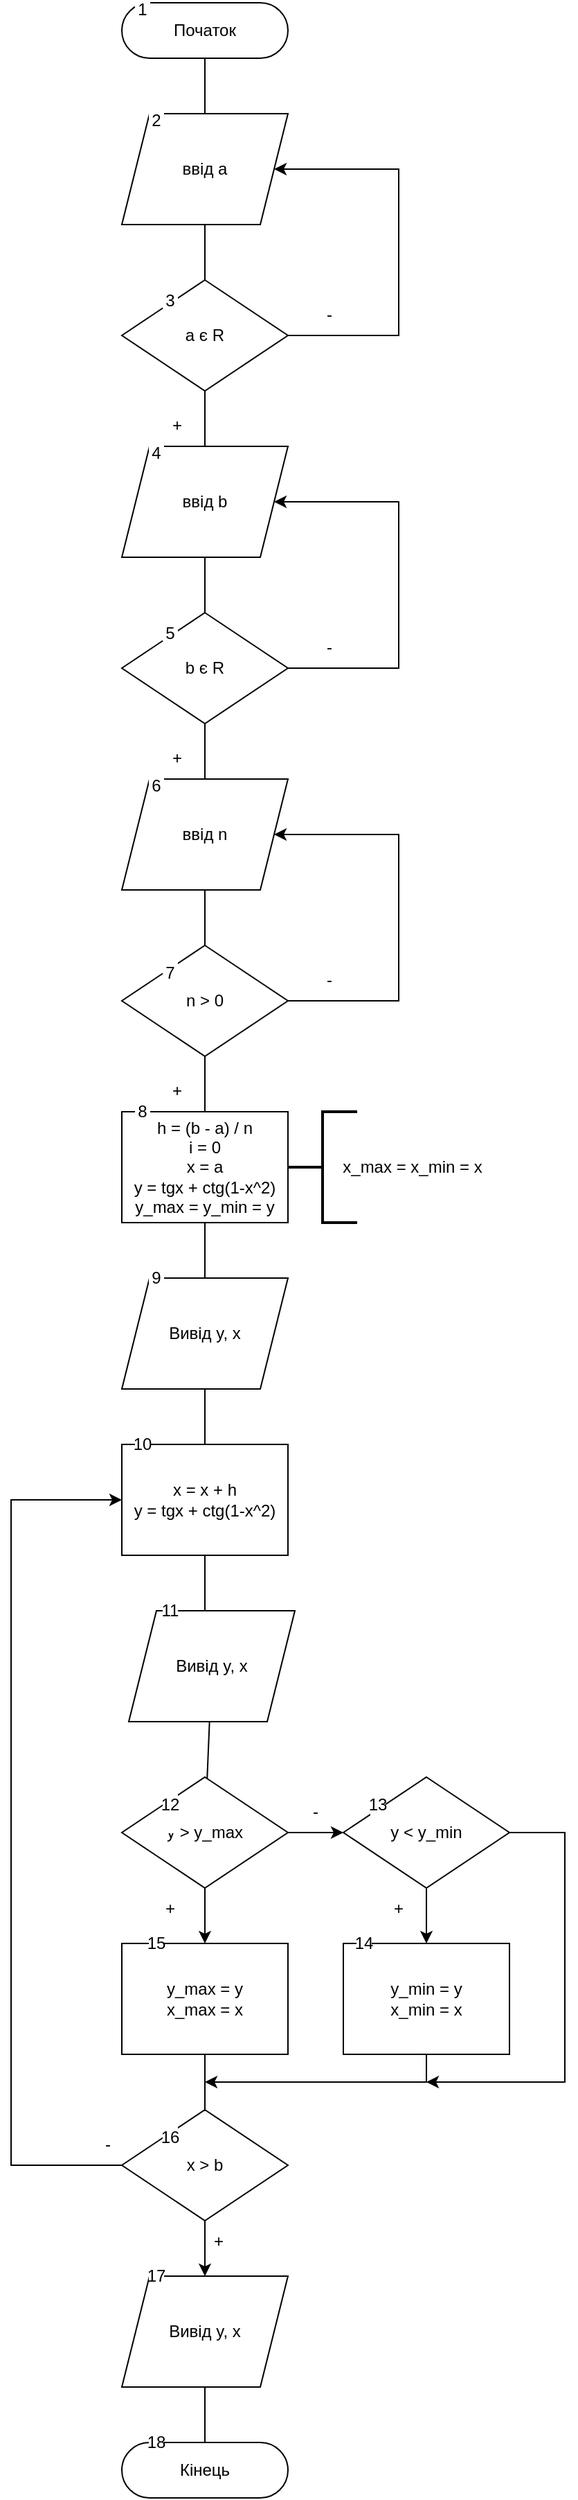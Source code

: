 <mxfile version="20.4.0" type="device"><diagram id="GCoSlFotUA6Nspxgq5no" name="Сторінка-1"><mxGraphModel dx="1138" dy="1802" grid="1" gridSize="10" guides="1" tooltips="1" connect="1" arrows="1" fold="1" page="1" pageScale="1" pageWidth="827" pageHeight="1169" math="0" shadow="0"><root><mxCell id="0"/><mxCell id="1" parent="0"/><mxCell id="e6ymq5OhCVcqAGx59tbJ-1" value="Початок" style="rounded=1;whiteSpace=wrap;html=1;arcSize=50;" parent="1" vertex="1"><mxGeometry x="320" y="-1160" width="120" height="40" as="geometry"/></mxCell><mxCell id="e6ymq5OhCVcqAGx59tbJ-2" value="&lt;div&gt;Кінець&lt;/div&gt;" style="rounded=1;whiteSpace=wrap;html=1;arcSize=50;" parent="1" vertex="1"><mxGeometry x="320" y="600" width="120" height="40" as="geometry"/></mxCell><mxCell id="e6ymq5OhCVcqAGx59tbJ-4" value="ввід а" style="shape=parallelogram;perimeter=parallelogramPerimeter;whiteSpace=wrap;html=1;fixedSize=1;rounded=0;gradientColor=none;" parent="1" vertex="1"><mxGeometry x="320" y="-1080" width="120" height="80" as="geometry"/></mxCell><mxCell id="e6ymq5OhCVcqAGx59tbJ-5" value="1" style="rounded=0;whiteSpace=wrap;html=1;gradientColor=none;strokeColor=#FFFFFF;" parent="1" vertex="1"><mxGeometry x="330" y="-1160" width="10" height="10" as="geometry"/></mxCell><mxCell id="e6ymq5OhCVcqAGx59tbJ-6" value="1" style="rounded=0;whiteSpace=wrap;html=1;gradientColor=none;strokeColor=#FFFFFF;" parent="1" vertex="1"><mxGeometry x="340" y="-840" width="10" height="10" as="geometry"/></mxCell><mxCell id="e6ymq5OhCVcqAGx59tbJ-21" value="" style="endArrow=none;html=1;rounded=0;entryX=0.5;entryY=1;entryDx=0;entryDy=0;exitX=0.5;exitY=0;exitDx=0;exitDy=0;" parent="1" source="e6ymq5OhCVcqAGx59tbJ-4" target="e6ymq5OhCVcqAGx59tbJ-1" edge="1"><mxGeometry width="50" height="50" relative="1" as="geometry"><mxPoint x="300" y="-1060" as="sourcePoint"/><mxPoint x="350" y="-1110" as="targetPoint"/></mxGeometry></mxCell><mxCell id="e6ymq5OhCVcqAGx59tbJ-22" value="а є R" style="rhombus;whiteSpace=wrap;html=1;rounded=0;gradientColor=none;" parent="1" vertex="1"><mxGeometry x="320" y="-960" width="120" height="80" as="geometry"/></mxCell><mxCell id="e6ymq5OhCVcqAGx59tbJ-24" value="&lt;div&gt;2&lt;/div&gt;" style="rounded=0;whiteSpace=wrap;html=1;gradientColor=none;strokeColor=#FFFFFF;" parent="1" vertex="1"><mxGeometry x="340" y="-1080" width="10" height="10" as="geometry"/></mxCell><mxCell id="e6ymq5OhCVcqAGx59tbJ-25" value="&lt;div&gt;3&lt;/div&gt;" style="rounded=0;whiteSpace=wrap;html=1;gradientColor=none;strokeColor=#FFFFFF;" parent="1" vertex="1"><mxGeometry x="350" y="-950" width="10" height="10" as="geometry"/></mxCell><mxCell id="e6ymq5OhCVcqAGx59tbJ-26" value="" style="endArrow=none;html=1;rounded=0;exitX=0.5;exitY=0;exitDx=0;exitDy=0;" parent="1" source="e6ymq5OhCVcqAGx59tbJ-22" target="e6ymq5OhCVcqAGx59tbJ-4" edge="1"><mxGeometry width="50" height="50" relative="1" as="geometry"><mxPoint x="350" y="-950" as="sourcePoint"/><mxPoint x="390" y="-990" as="targetPoint"/></mxGeometry></mxCell><mxCell id="e6ymq5OhCVcqAGx59tbJ-29" value="ввід b" style="shape=parallelogram;perimeter=parallelogramPerimeter;whiteSpace=wrap;html=1;fixedSize=1;rounded=0;gradientColor=none;" parent="1" vertex="1"><mxGeometry x="320" y="-840" width="120" height="80" as="geometry"/></mxCell><mxCell id="e6ymq5OhCVcqAGx59tbJ-30" value="" style="endArrow=none;html=1;rounded=0;" parent="1" source="e6ymq5OhCVcqAGx59tbJ-29" target="e6ymq5OhCVcqAGx59tbJ-22" edge="1"><mxGeometry width="50" height="50" relative="1" as="geometry"><mxPoint x="530" y="-830" as="sourcePoint"/><mxPoint x="580" y="-880" as="targetPoint"/></mxGeometry></mxCell><mxCell id="e6ymq5OhCVcqAGx59tbJ-31" value="b є R" style="rhombus;whiteSpace=wrap;html=1;rounded=0;gradientColor=none;" parent="1" vertex="1"><mxGeometry x="320" y="-720" width="120" height="80" as="geometry"/></mxCell><mxCell id="e6ymq5OhCVcqAGx59tbJ-32" value="" style="endArrow=none;html=1;rounded=0;" parent="1" source="e6ymq5OhCVcqAGx59tbJ-31" target="e6ymq5OhCVcqAGx59tbJ-29" edge="1"><mxGeometry width="50" height="50" relative="1" as="geometry"><mxPoint x="490" y="-710" as="sourcePoint"/><mxPoint x="540" y="-760" as="targetPoint"/></mxGeometry></mxCell><mxCell id="e6ymq5OhCVcqAGx59tbJ-34" value="ввід n" style="shape=parallelogram;perimeter=parallelogramPerimeter;whiteSpace=wrap;html=1;fixedSize=1;rounded=0;gradientColor=none;" parent="1" vertex="1"><mxGeometry x="320" y="-600" width="120" height="80" as="geometry"/></mxCell><mxCell id="e6ymq5OhCVcqAGx59tbJ-35" value="n &amp;gt; 0" style="rhombus;whiteSpace=wrap;html=1;rounded=0;gradientColor=none;" parent="1" vertex="1"><mxGeometry x="320" y="-480" width="120" height="80" as="geometry"/></mxCell><mxCell id="e6ymq5OhCVcqAGx59tbJ-36" value="" style="endArrow=none;html=1;rounded=0;" parent="1" source="e6ymq5OhCVcqAGx59tbJ-35" target="e6ymq5OhCVcqAGx59tbJ-34" edge="1"><mxGeometry width="50" height="50" relative="1" as="geometry"><mxPoint x="460" y="-480" as="sourcePoint"/><mxPoint x="510" y="-530" as="targetPoint"/></mxGeometry></mxCell><mxCell id="e6ymq5OhCVcqAGx59tbJ-37" value="" style="endArrow=none;html=1;rounded=0;" parent="1" source="e6ymq5OhCVcqAGx59tbJ-34" target="e6ymq5OhCVcqAGx59tbJ-31" edge="1"><mxGeometry width="50" height="50" relative="1" as="geometry"><mxPoint x="530" y="-600" as="sourcePoint"/><mxPoint x="580" y="-650" as="targetPoint"/></mxGeometry></mxCell><mxCell id="e6ymq5OhCVcqAGx59tbJ-40" value="&lt;div&gt;4&lt;/div&gt;" style="rounded=0;whiteSpace=wrap;html=1;gradientColor=none;strokeColor=#FFFFFF;" parent="1" vertex="1"><mxGeometry x="340" y="-840" width="10" height="10" as="geometry"/></mxCell><mxCell id="e6ymq5OhCVcqAGx59tbJ-42" value="5" style="rounded=0;whiteSpace=wrap;html=1;gradientColor=none;strokeColor=#FFFFFF;" parent="1" vertex="1"><mxGeometry x="350" y="-710" width="10" height="10" as="geometry"/></mxCell><mxCell id="e6ymq5OhCVcqAGx59tbJ-43" value="6" style="rounded=0;whiteSpace=wrap;html=1;gradientColor=none;strokeColor=#FFFFFF;" parent="1" vertex="1"><mxGeometry x="340" y="-600" width="10" height="10" as="geometry"/></mxCell><mxCell id="e6ymq5OhCVcqAGx59tbJ-44" value="7" style="rounded=0;whiteSpace=wrap;html=1;gradientColor=none;strokeColor=#FFFFFF;" parent="1" vertex="1"><mxGeometry x="350" y="-480" width="10" height="40" as="geometry"/></mxCell><mxCell id="e6ymq5OhCVcqAGx59tbJ-46" value="" style="endArrow=classic;html=1;rounded=0;exitX=1;exitY=0.5;exitDx=0;exitDy=0;" parent="1" source="e6ymq5OhCVcqAGx59tbJ-35" target="e6ymq5OhCVcqAGx59tbJ-34" edge="1"><mxGeometry width="50" height="50" relative="1" as="geometry"><mxPoint x="490" y="-420" as="sourcePoint"/><mxPoint x="540" y="-470" as="targetPoint"/><Array as="points"><mxPoint x="520" y="-440"/><mxPoint x="520" y="-560"/></Array></mxGeometry></mxCell><mxCell id="e6ymq5OhCVcqAGx59tbJ-47" value="" style="endArrow=classic;html=1;rounded=0;exitX=1;exitY=0.5;exitDx=0;exitDy=0;" parent="1" edge="1"><mxGeometry width="50" height="50" relative="1" as="geometry"><mxPoint x="440" y="-680" as="sourcePoint"/><mxPoint x="430" y="-800" as="targetPoint"/><Array as="points"><mxPoint x="520" y="-680"/><mxPoint x="520" y="-800"/></Array></mxGeometry></mxCell><mxCell id="e6ymq5OhCVcqAGx59tbJ-48" value="" style="endArrow=classic;html=1;rounded=0;exitX=1;exitY=0.5;exitDx=0;exitDy=0;" parent="1" edge="1"><mxGeometry width="50" height="50" relative="1" as="geometry"><mxPoint x="440" y="-920" as="sourcePoint"/><mxPoint x="430" y="-1040" as="targetPoint"/><Array as="points"><mxPoint x="520" y="-920"/><mxPoint x="520" y="-1040"/></Array></mxGeometry></mxCell><mxCell id="e6ymq5OhCVcqAGx59tbJ-49" value="-" style="rounded=0;whiteSpace=wrap;html=1;strokeColor=none;gradientColor=none;fillColor=none;" parent="1" vertex="1"><mxGeometry x="440" y="-710" width="60" height="30" as="geometry"/></mxCell><mxCell id="e6ymq5OhCVcqAGx59tbJ-50" value="-" style="rounded=0;whiteSpace=wrap;html=1;strokeColor=none;gradientColor=none;fillColor=none;" parent="1" vertex="1"><mxGeometry x="440" y="-470" width="60" height="30" as="geometry"/></mxCell><mxCell id="e6ymq5OhCVcqAGx59tbJ-51" value="-" style="rounded=0;whiteSpace=wrap;html=1;strokeColor=none;gradientColor=none;fillColor=none;" parent="1" vertex="1"><mxGeometry x="440" y="-950" width="60" height="30" as="geometry"/></mxCell><mxCell id="e6ymq5OhCVcqAGx59tbJ-52" value="+" style="rounded=0;whiteSpace=wrap;html=1;strokeColor=none;gradientColor=none;fillColor=none;" parent="1" vertex="1"><mxGeometry x="330" y="-870" width="60" height="30" as="geometry"/></mxCell><mxCell id="e6ymq5OhCVcqAGx59tbJ-56" value="+" style="rounded=0;whiteSpace=wrap;html=1;strokeColor=none;gradientColor=none;fillColor=none;" parent="1" vertex="1"><mxGeometry x="330" y="-630" width="60" height="30" as="geometry"/></mxCell><mxCell id="e6ymq5OhCVcqAGx59tbJ-62" value="" style="endArrow=none;html=1;rounded=0;" parent="1" source="e6ymq5OhCVcqAGx59tbJ-63" target="e6ymq5OhCVcqAGx59tbJ-35" edge="1"><mxGeometry width="50" height="50" relative="1" as="geometry"><mxPoint x="330" y="-370" as="sourcePoint"/><mxPoint x="560" y="-340" as="targetPoint"/></mxGeometry></mxCell><mxCell id="e6ymq5OhCVcqAGx59tbJ-63" value="&lt;div&gt;h = (b - a) / n&lt;/div&gt;&lt;div&gt;i = 0&lt;br&gt;&lt;/div&gt;&lt;div&gt;x = a&lt;br&gt;&lt;/div&gt;&lt;div&gt;y = tgx + ctg(1-x^2)&lt;/div&gt;&lt;div&gt;y_max = y_min = y&lt;br&gt;&lt;/div&gt;" style="rounded=0;whiteSpace=wrap;html=1;strokeColor=#000000;fillColor=default;gradientColor=none;" parent="1" vertex="1"><mxGeometry x="320" y="-360" width="120" height="80" as="geometry"/></mxCell><mxCell id="e6ymq5OhCVcqAGx59tbJ-64" value="+" style="rounded=0;whiteSpace=wrap;html=1;strokeColor=none;gradientColor=none;fillColor=none;" parent="1" vertex="1"><mxGeometry x="330" y="-390" width="60" height="30" as="geometry"/></mxCell><mxCell id="e6ymq5OhCVcqAGx59tbJ-65" value="&lt;div&gt;Вивід y, x&lt;/div&gt;" style="shape=parallelogram;perimeter=parallelogramPerimeter;whiteSpace=wrap;html=1;fixedSize=1;rounded=0;strokeColor=#000000;fillColor=default;gradientColor=none;" parent="1" vertex="1"><mxGeometry x="320" y="-240" width="120" height="80" as="geometry"/></mxCell><mxCell id="e6ymq5OhCVcqAGx59tbJ-66" value="8" style="rounded=0;whiteSpace=wrap;html=1;gradientColor=none;strokeColor=#FFFFFF;" parent="1" vertex="1"><mxGeometry x="330" y="-380" width="10" height="40" as="geometry"/></mxCell><mxCell id="e6ymq5OhCVcqAGx59tbJ-67" value="9" style="rounded=0;whiteSpace=wrap;html=1;gradientColor=none;strokeColor=#FFFFFF;" parent="1" vertex="1"><mxGeometry x="340" y="-260" width="10" height="40" as="geometry"/></mxCell><mxCell id="e6ymq5OhCVcqAGx59tbJ-68" value="" style="endArrow=none;html=1;rounded=0;" parent="1" source="e6ymq5OhCVcqAGx59tbJ-65" target="e6ymq5OhCVcqAGx59tbJ-63" edge="1"><mxGeometry width="50" height="50" relative="1" as="geometry"><mxPoint x="510" y="-230" as="sourcePoint"/><mxPoint x="560" y="-280" as="targetPoint"/></mxGeometry></mxCell><mxCell id="U12YQnXA8Tl8tflIaSpb-1" value="&lt;div&gt;x = x + h&lt;br&gt;&lt;/div&gt;&lt;div&gt;y = tgx + ctg(1-x^2)&lt;/div&gt;" style="rounded=0;whiteSpace=wrap;html=1;" parent="1" vertex="1"><mxGeometry x="320" y="-120" width="120" height="80" as="geometry"/></mxCell><mxCell id="U12YQnXA8Tl8tflIaSpb-2" value="" style="endArrow=none;html=1;rounded=0;" parent="1" source="e6ymq5OhCVcqAGx59tbJ-65" target="U12YQnXA8Tl8tflIaSpb-1" edge="1"><mxGeometry width="50" height="50" relative="1" as="geometry"><mxPoint x="390" y="-170" as="sourcePoint"/><mxPoint x="560" y="-160" as="targetPoint"/></mxGeometry></mxCell><mxCell id="U12YQnXA8Tl8tflIaSpb-4" value="" style="strokeWidth=2;html=1;shape=mxgraph.flowchart.annotation_2;align=left;labelPosition=right;pointerEvents=1;fillColor=default;" parent="1" vertex="1"><mxGeometry x="440" y="-360" width="50" height="80" as="geometry"/></mxCell><mxCell id="U12YQnXA8Tl8tflIaSpb-7" value="x_max = x_min = x" style="rounded=1;whiteSpace=wrap;html=1;fillColor=none;strokeColor=none;" parent="1" vertex="1"><mxGeometry x="470" y="-360" width="120" height="80" as="geometry"/></mxCell><mxCell id="U12YQnXA8Tl8tflIaSpb-12" value="y &amp;gt; y_max" style="rhombus;whiteSpace=wrap;html=1;fillColor=default;" parent="1" vertex="1"><mxGeometry x="320" y="120" width="120" height="80" as="geometry"/></mxCell><mxCell id="U12YQnXA8Tl8tflIaSpb-13" value="y &amp;lt; y_min" style="rhombus;whiteSpace=wrap;html=1;fillColor=default;" parent="1" vertex="1"><mxGeometry x="480" y="120" width="120" height="80" as="geometry"/></mxCell><mxCell id="U12YQnXA8Tl8tflIaSpb-14" value="&lt;div&gt;y_max = y&lt;/div&gt;&lt;div&gt;x_max = x&lt;br&gt;&lt;/div&gt;" style="rounded=0;whiteSpace=wrap;html=1;fillColor=default;" parent="1" vertex="1"><mxGeometry x="320" y="240" width="120" height="80" as="geometry"/></mxCell><mxCell id="U12YQnXA8Tl8tflIaSpb-15" value="&lt;div&gt;y_min = y&lt;/div&gt;&lt;div&gt;x_min = x&lt;br&gt;&lt;/div&gt;" style="rounded=0;whiteSpace=wrap;html=1;fillColor=default;" parent="1" vertex="1"><mxGeometry x="480" y="240" width="120" height="80" as="geometry"/></mxCell><mxCell id="U12YQnXA8Tl8tflIaSpb-18" value="" style="endArrow=none;html=1;rounded=0;" parent="1" target="U12YQnXA8Tl8tflIaSpb-1" edge="1"><mxGeometry width="50" height="50" relative="1" as="geometry"><mxPoint x="380" as="sourcePoint"/><mxPoint x="320" y="-30" as="targetPoint"/></mxGeometry></mxCell><mxCell id="U12YQnXA8Tl8tflIaSpb-21" value="" style="endArrow=classic;html=1;rounded=0;" parent="1" source="U12YQnXA8Tl8tflIaSpb-28" target="U12YQnXA8Tl8tflIaSpb-30" edge="1"><mxGeometry width="50" height="50" relative="1" as="geometry"><mxPoint x="167.36" y="590" as="sourcePoint"/><mxPoint x="30" y="666.76" as="targetPoint"/></mxGeometry></mxCell><mxCell id="U12YQnXA8Tl8tflIaSpb-25" value="" style="endArrow=classic;html=1;rounded=0;exitX=0.5;exitY=1;exitDx=0;exitDy=0;" parent="1" source="U12YQnXA8Tl8tflIaSpb-12" target="U12YQnXA8Tl8tflIaSpb-14" edge="1"><mxGeometry width="50" height="50" relative="1" as="geometry"><mxPoint x="227.36" y="280" as="sourcePoint"/><mxPoint x="90" y="356.76" as="targetPoint"/></mxGeometry></mxCell><mxCell id="U12YQnXA8Tl8tflIaSpb-27" value="" style="endArrow=none;html=1;rounded=0;" parent="1" source="U12YQnXA8Tl8tflIaSpb-12" target="U12YQnXA8Tl8tflIaSpb-63" edge="1"><mxGeometry width="50" height="50" relative="1" as="geometry"><mxPoint x="210" y="290" as="sourcePoint"/><mxPoint x="380" y="120.0" as="targetPoint"/></mxGeometry></mxCell><mxCell id="U12YQnXA8Tl8tflIaSpb-28" value="x &amp;gt; b" style="rhombus;whiteSpace=wrap;html=1;fillColor=default;" parent="1" vertex="1"><mxGeometry x="320" y="360" width="120" height="80" as="geometry"/></mxCell><mxCell id="U12YQnXA8Tl8tflIaSpb-29" value="" style="endArrow=none;html=1;rounded=0;" parent="1" source="U12YQnXA8Tl8tflIaSpb-28" target="U12YQnXA8Tl8tflIaSpb-14" edge="1"><mxGeometry width="50" height="50" relative="1" as="geometry"><mxPoint x="160" y="370" as="sourcePoint"/><mxPoint x="210" y="320" as="targetPoint"/></mxGeometry></mxCell><mxCell id="U12YQnXA8Tl8tflIaSpb-30" value="&lt;div&gt;Вивід y, x&lt;/div&gt;" style="shape=parallelogram;perimeter=parallelogramPerimeter;whiteSpace=wrap;html=1;fixedSize=1;rounded=0;strokeColor=#000000;fillColor=default;gradientColor=none;" parent="1" vertex="1"><mxGeometry x="320" y="480" width="120" height="80" as="geometry"/></mxCell><mxCell id="U12YQnXA8Tl8tflIaSpb-31" value="" style="endArrow=none;html=1;rounded=0;" parent="1" source="e6ymq5OhCVcqAGx59tbJ-2" target="U12YQnXA8Tl8tflIaSpb-30" edge="1"><mxGeometry width="50" height="50" relative="1" as="geometry"><mxPoint x="150" y="670" as="sourcePoint"/><mxPoint x="200" y="620" as="targetPoint"/></mxGeometry></mxCell><mxCell id="U12YQnXA8Tl8tflIaSpb-32" value="" style="endArrow=classic;html=1;rounded=0;exitX=0;exitY=0.5;exitDx=0;exitDy=0;" parent="1" source="U12YQnXA8Tl8tflIaSpb-28" target="U12YQnXA8Tl8tflIaSpb-1" edge="1"><mxGeometry width="50" height="50" relative="1" as="geometry"><mxPoint x="252.005" y="634.577" as="sourcePoint"/><mxPoint x="120" y="-200" as="targetPoint"/><Array as="points"><mxPoint x="240" y="400"/><mxPoint x="240" y="-80"/></Array></mxGeometry></mxCell><mxCell id="U12YQnXA8Tl8tflIaSpb-34" value="" style="endArrow=classic;html=1;rounded=0;" parent="1" source="U12YQnXA8Tl8tflIaSpb-13" target="U12YQnXA8Tl8tflIaSpb-15" edge="1"><mxGeometry width="50" height="50" relative="1" as="geometry"><mxPoint x="782.005" y="379.997" as="sourcePoint"/><mxPoint x="460" y="625.42" as="targetPoint"/></mxGeometry></mxCell><mxCell id="U12YQnXA8Tl8tflIaSpb-35" value="10" style="rounded=0;whiteSpace=wrap;html=1;gradientColor=none;strokeColor=#FFFFFF;" parent="1" vertex="1"><mxGeometry x="330" y="-140" width="10" height="40" as="geometry"/></mxCell><mxCell id="U12YQnXA8Tl8tflIaSpb-41" value="12" style="rounded=0;whiteSpace=wrap;html=1;gradientColor=none;strokeColor=#FFFFFF;" parent="1" vertex="1"><mxGeometry x="350" y="120" width="10" height="40" as="geometry"/></mxCell><mxCell id="U12YQnXA8Tl8tflIaSpb-42" value="13" style="rounded=0;whiteSpace=wrap;html=1;gradientColor=none;strokeColor=#FFFFFF;" parent="1" vertex="1"><mxGeometry x="500" y="120" width="10" height="40" as="geometry"/></mxCell><mxCell id="U12YQnXA8Tl8tflIaSpb-43" value="15" style="rounded=0;whiteSpace=wrap;html=1;gradientColor=none;strokeColor=#FFFFFF;" parent="1" vertex="1"><mxGeometry x="340" y="220" width="10" height="40" as="geometry"/></mxCell><mxCell id="U12YQnXA8Tl8tflIaSpb-44" value="16" style="rounded=0;whiteSpace=wrap;html=1;gradientColor=none;strokeColor=#FFFFFF;" parent="1" vertex="1"><mxGeometry x="350" y="360" width="10" height="40" as="geometry"/></mxCell><mxCell id="U12YQnXA8Tl8tflIaSpb-45" value="14" style="rounded=0;whiteSpace=wrap;html=1;gradientColor=none;strokeColor=#FFFFFF;" parent="1" vertex="1"><mxGeometry x="490" y="220" width="10" height="40" as="geometry"/></mxCell><mxCell id="U12YQnXA8Tl8tflIaSpb-46" value="17" style="rounded=0;whiteSpace=wrap;html=1;gradientColor=none;strokeColor=#FFFFFF;" parent="1" vertex="1"><mxGeometry x="340" y="460" width="10" height="40" as="geometry"/></mxCell><mxCell id="U12YQnXA8Tl8tflIaSpb-47" value="18" style="rounded=0;whiteSpace=wrap;html=1;gradientColor=none;strokeColor=#FFFFFF;" parent="1" vertex="1"><mxGeometry x="340" y="580" width="10" height="40" as="geometry"/></mxCell><mxCell id="U12YQnXA8Tl8tflIaSpb-49" value="+" style="rounded=0;whiteSpace=wrap;html=1;strokeColor=none;gradientColor=none;fillColor=none;" parent="1" vertex="1"><mxGeometry x="490" y="200" width="60" height="30" as="geometry"/></mxCell><mxCell id="U12YQnXA8Tl8tflIaSpb-56" value="-" style="rounded=0;whiteSpace=wrap;html=1;strokeColor=none;gradientColor=none;fillColor=none;" parent="1" vertex="1"><mxGeometry x="430" y="130" width="60" height="30" as="geometry"/></mxCell><mxCell id="U12YQnXA8Tl8tflIaSpb-59" value="+" style="rounded=0;whiteSpace=wrap;html=1;strokeColor=none;gradientColor=none;fillColor=none;" parent="1" vertex="1"><mxGeometry x="360" y="440" width="60" height="30" as="geometry"/></mxCell><mxCell id="U12YQnXA8Tl8tflIaSpb-60" value="-" style="rounded=0;whiteSpace=wrap;html=1;strokeColor=none;gradientColor=none;fillColor=none;" parent="1" vertex="1"><mxGeometry x="280" y="370" width="60" height="30" as="geometry"/></mxCell><mxCell id="U12YQnXA8Tl8tflIaSpb-63" value="&lt;div&gt;Вивід y, x&lt;/div&gt;" style="shape=parallelogram;perimeter=parallelogramPerimeter;whiteSpace=wrap;html=1;fixedSize=1;rounded=0;strokeColor=#000000;fillColor=default;gradientColor=none;" parent="1" vertex="1"><mxGeometry x="325" width="120" height="80" as="geometry"/></mxCell><mxCell id="U12YQnXA8Tl8tflIaSpb-66" value="11" style="rounded=0;whiteSpace=wrap;html=1;gradientColor=none;strokeColor=#FFFFFF;" parent="1" vertex="1"><mxGeometry x="350" y="-20" width="10" height="40" as="geometry"/></mxCell><mxCell id="U12YQnXA8Tl8tflIaSpb-67" value="" style="endArrow=classic;html=1;rounded=0;" parent="1" source="U12YQnXA8Tl8tflIaSpb-12" target="U12YQnXA8Tl8tflIaSpb-13" edge="1"><mxGeometry width="50" height="50" relative="1" as="geometry"><mxPoint x="500" y="230" as="sourcePoint"/><mxPoint x="550" y="180" as="targetPoint"/></mxGeometry></mxCell><mxCell id="U12YQnXA8Tl8tflIaSpb-70" value="" style="endArrow=classic;html=1;rounded=0;" parent="1" source="U12YQnXA8Tl8tflIaSpb-15" edge="1"><mxGeometry width="50" height="50" relative="1" as="geometry"><mxPoint x="730" y="410" as="sourcePoint"/><mxPoint x="380" y="340" as="targetPoint"/><Array as="points"><mxPoint x="540" y="340"/></Array></mxGeometry></mxCell><mxCell id="U12YQnXA8Tl8tflIaSpb-71" value="+" style="rounded=0;whiteSpace=wrap;html=1;strokeColor=none;gradientColor=none;fillColor=none;" parent="1" vertex="1"><mxGeometry x="325" y="200" width="60" height="30" as="geometry"/></mxCell><mxCell id="U12YQnXA8Tl8tflIaSpb-73" value="" style="endArrow=classic;html=1;rounded=0;exitX=1;exitY=0.5;exitDx=0;exitDy=0;" parent="1" source="U12YQnXA8Tl8tflIaSpb-13" edge="1"><mxGeometry width="50" height="50" relative="1" as="geometry"><mxPoint x="710" y="180" as="sourcePoint"/><mxPoint x="540" y="340" as="targetPoint"/><Array as="points"><mxPoint x="640" y="160"/><mxPoint x="640" y="340"/></Array></mxGeometry></mxCell></root></mxGraphModel></diagram></mxfile>